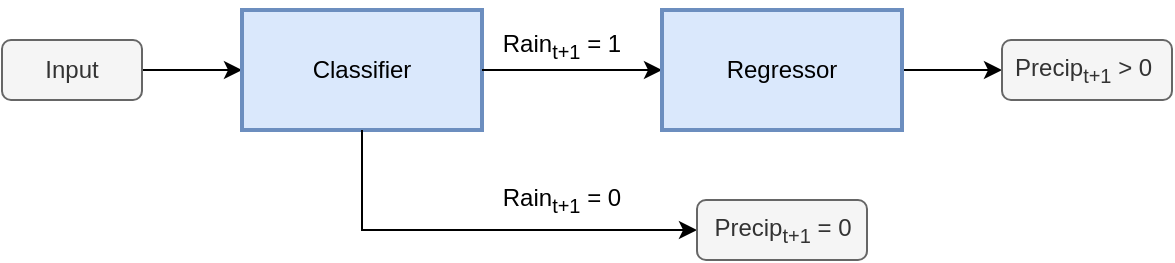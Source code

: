 <mxfile version="27.1.6">
  <diagram id="C5RBs43oDa-KdzZeNtuy" name="Page-1">
    <mxGraphModel dx="827" dy="487" grid="1" gridSize="10" guides="1" tooltips="1" connect="1" arrows="1" fold="1" page="1" pageScale="1" pageWidth="1169" pageHeight="827" math="0" shadow="0">
      <root>
        <mxCell id="WIyWlLk6GJQsqaUBKTNV-0" />
        <mxCell id="WIyWlLk6GJQsqaUBKTNV-1" parent="WIyWlLk6GJQsqaUBKTNV-0" />
        <mxCell id="pnr4vhL3Si44gzMGue-J-14" style="edgeStyle=orthogonalEdgeStyle;rounded=0;orthogonalLoop=1;jettySize=auto;html=1;exitX=1;exitY=0.5;exitDx=0;exitDy=0;entryX=0;entryY=0.5;entryDx=0;entryDy=0;" edge="1" parent="WIyWlLk6GJQsqaUBKTNV-1" source="pnr4vhL3Si44gzMGue-J-0" target="pnr4vhL3Si44gzMGue-J-1">
          <mxGeometry relative="1" as="geometry" />
        </mxCell>
        <mxCell id="pnr4vhL3Si44gzMGue-J-0" value="Input" style="rounded=1;whiteSpace=wrap;html=1;fillColor=#f5f5f5;fontColor=#333333;strokeColor=#666666;" vertex="1" parent="WIyWlLk6GJQsqaUBKTNV-1">
          <mxGeometry x="80" y="240" width="70" height="30" as="geometry" />
        </mxCell>
        <mxCell id="pnr4vhL3Si44gzMGue-J-4" style="edgeStyle=orthogonalEdgeStyle;rounded=0;orthogonalLoop=1;jettySize=auto;html=1;exitX=1;exitY=0.5;exitDx=0;exitDy=0;" edge="1" parent="WIyWlLk6GJQsqaUBKTNV-1" source="pnr4vhL3Si44gzMGue-J-5">
          <mxGeometry relative="1" as="geometry">
            <mxPoint x="530" y="254.769" as="targetPoint" />
          </mxGeometry>
        </mxCell>
        <mxCell id="pnr4vhL3Si44gzMGue-J-1" value="Classifier" style="rounded=0;whiteSpace=wrap;html=1;strokeWidth=2;fillColor=#dae8fc;strokeColor=#6c8ebf;" vertex="1" parent="WIyWlLk6GJQsqaUBKTNV-1">
          <mxGeometry x="200" y="225" width="120" height="60" as="geometry" />
        </mxCell>
        <mxCell id="pnr4vhL3Si44gzMGue-J-2" value="" style="endArrow=classic;html=1;rounded=0;exitX=0.5;exitY=1;exitDx=0;exitDy=0;entryX=0;entryY=0.5;entryDx=0;entryDy=0;" edge="1" parent="WIyWlLk6GJQsqaUBKTNV-1" source="pnr4vhL3Si44gzMGue-J-1" target="pnr4vhL3Si44gzMGue-J-12">
          <mxGeometry width="50" height="50" relative="1" as="geometry">
            <mxPoint x="430" y="300" as="sourcePoint" />
            <mxPoint x="530" y="340" as="targetPoint" />
            <Array as="points">
              <mxPoint x="260" y="320" />
              <mxPoint x="260" y="335" />
            </Array>
          </mxGeometry>
        </mxCell>
        <mxCell id="pnr4vhL3Si44gzMGue-J-3" value="Rain&lt;sub&gt;t+1&lt;/sub&gt;&amp;nbsp;= 0" style="text;html=1;align=center;verticalAlign=middle;whiteSpace=wrap;rounded=0;" vertex="1" parent="WIyWlLk6GJQsqaUBKTNV-1">
          <mxGeometry x="320" y="300" width="80" height="40" as="geometry" />
        </mxCell>
        <mxCell id="pnr4vhL3Si44gzMGue-J-10" style="edgeStyle=orthogonalEdgeStyle;rounded=0;orthogonalLoop=1;jettySize=auto;html=1;exitX=1;exitY=0.5;exitDx=0;exitDy=0;entryX=0;entryY=0.5;entryDx=0;entryDy=0;" edge="1" parent="WIyWlLk6GJQsqaUBKTNV-1" source="pnr4vhL3Si44gzMGue-J-5" target="pnr4vhL3Si44gzMGue-J-13">
          <mxGeometry relative="1" as="geometry">
            <mxPoint x="650" y="254.769" as="targetPoint" />
          </mxGeometry>
        </mxCell>
        <mxCell id="pnr4vhL3Si44gzMGue-J-9" value="Rain&lt;sub&gt;t+1&lt;/sub&gt;&amp;nbsp;= 1" style="text;html=1;align=center;verticalAlign=middle;whiteSpace=wrap;rounded=0;" vertex="1" parent="WIyWlLk6GJQsqaUBKTNV-1">
          <mxGeometry x="320" y="220" width="80" height="45" as="geometry" />
        </mxCell>
        <mxCell id="pnr4vhL3Si44gzMGue-J-12" value="Precip&lt;sub&gt;t+1&lt;/sub&gt;&amp;nbsp;= 0" style="rounded=1;whiteSpace=wrap;html=1;fillColor=#f5f5f5;fontColor=#333333;strokeColor=#666666;" vertex="1" parent="WIyWlLk6GJQsqaUBKTNV-1">
          <mxGeometry x="427.5" y="320" width="85" height="30" as="geometry" />
        </mxCell>
        <mxCell id="pnr4vhL3Si44gzMGue-J-13" value="Precip&lt;sub&gt;t+1&lt;/sub&gt;&amp;nbsp;&amp;gt; 0&amp;nbsp;" style="rounded=1;whiteSpace=wrap;html=1;fillColor=#f5f5f5;fontColor=#333333;strokeColor=#666666;" vertex="1" parent="WIyWlLk6GJQsqaUBKTNV-1">
          <mxGeometry x="580" y="240" width="85" height="30" as="geometry" />
        </mxCell>
        <mxCell id="pnr4vhL3Si44gzMGue-J-15" value="" style="edgeStyle=orthogonalEdgeStyle;rounded=0;orthogonalLoop=1;jettySize=auto;html=1;exitX=1;exitY=0.5;exitDx=0;exitDy=0;" edge="1" parent="WIyWlLk6GJQsqaUBKTNV-1" source="pnr4vhL3Si44gzMGue-J-1" target="pnr4vhL3Si44gzMGue-J-5">
          <mxGeometry relative="1" as="geometry">
            <mxPoint x="530" y="254.769" as="targetPoint" />
            <mxPoint x="320" y="255" as="sourcePoint" />
          </mxGeometry>
        </mxCell>
        <mxCell id="pnr4vhL3Si44gzMGue-J-5" value="Regressor" style="rounded=0;whiteSpace=wrap;html=1;fillColor=#dae8fc;strokeColor=#6c8ebf;strokeWidth=2;" vertex="1" parent="WIyWlLk6GJQsqaUBKTNV-1">
          <mxGeometry x="410" y="225" width="120" height="60" as="geometry" />
        </mxCell>
      </root>
    </mxGraphModel>
  </diagram>
</mxfile>
